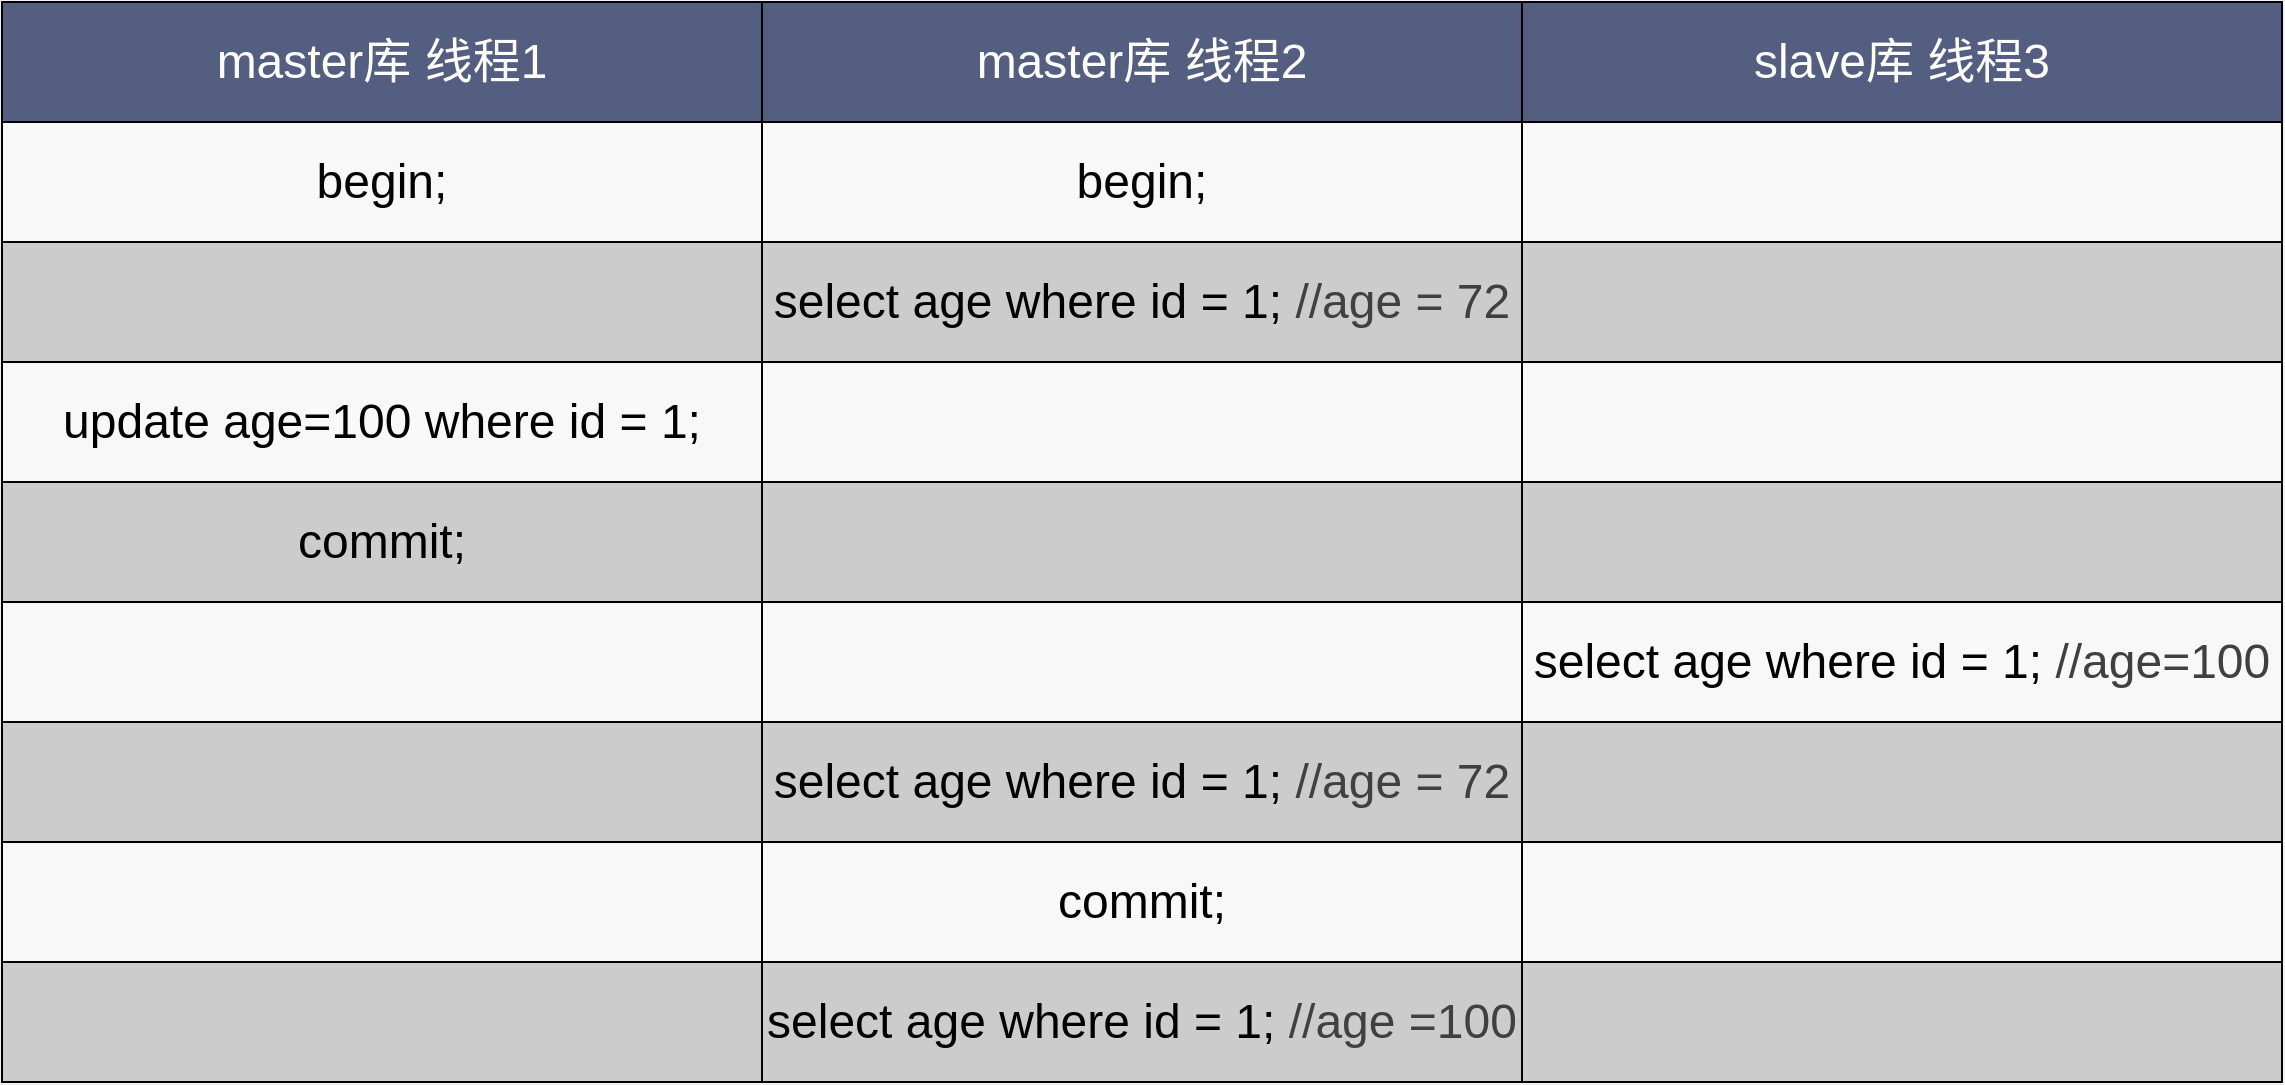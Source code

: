 <mxfile version="16.6.4" type="github"><diagram id="3228e29e-7158-1315-38df-8450db1d8a1d" name="Page-1"><mxGraphModel dx="2596" dy="438" grid="0" gridSize="10" guides="1" tooltips="1" connect="1" arrows="1" fold="1" page="1" pageScale="1" pageWidth="750" pageHeight="320" background="#EFF1F3" math="0" shadow="0"><root><mxCell id="0"/><mxCell id="1" parent="0"/><mxCell id="OGBjxk_xHfaE1EplLFuK-29" value="&lt;font color=&quot;#ffffff&quot; style=&quot;font-size: 24px&quot;&gt;master库 线程1&lt;/font&gt;" style="rounded=0;whiteSpace=wrap;html=1;fillColor=#535E80;gradientColor=none;fontSize=24;" parent="1" vertex="1"><mxGeometry x="176" y="1012" width="380" height="60" as="geometry"/></mxCell><mxCell id="E5Fr-yn8FIVRKY9gDkfl-8" value="&lt;font color=&quot;#ffffff&quot; style=&quot;font-size: 24px&quot;&gt;master库 线程2&lt;/font&gt;" style="rounded=0;whiteSpace=wrap;html=1;fillColor=#535E80;gradientColor=none;fontSize=24;" parent="1" vertex="1"><mxGeometry x="556" y="1012" width="380" height="60" as="geometry"/></mxCell><mxCell id="E5Fr-yn8FIVRKY9gDkfl-10" value="begin;" style="rounded=0;whiteSpace=wrap;html=1;fillColor=#F8F8F8;gradientColor=none;fontSize=24;" parent="1" vertex="1"><mxGeometry x="176" y="1072" width="380" height="60" as="geometry"/></mxCell><mxCell id="E5Fr-yn8FIVRKY9gDkfl-11" value="begin;" style="rounded=0;whiteSpace=wrap;html=1;fillColor=#F8F8F8;gradientColor=none;fontSize=24;" parent="1" vertex="1"><mxGeometry x="556" y="1072" width="380" height="60" as="geometry"/></mxCell><mxCell id="E5Fr-yn8FIVRKY9gDkfl-12" value="" style="rounded=0;whiteSpace=wrap;html=1;fillColor=#CCCCCC;gradientColor=none;fontSize=24;" parent="1" vertex="1"><mxGeometry x="176" y="1132" width="380" height="60" as="geometry"/></mxCell><mxCell id="E5Fr-yn8FIVRKY9gDkfl-13" value="select age where id = 1; &lt;font color=&quot;#404040&quot;&gt;//age = 72&lt;/font&gt;" style="rounded=0;whiteSpace=wrap;html=1;fillColor=#CCCCCC;gradientColor=none;fontSize=24;" parent="1" vertex="1"><mxGeometry x="556" y="1132" width="380" height="60" as="geometry"/></mxCell><mxCell id="E5Fr-yn8FIVRKY9gDkfl-14" value="&lt;span&gt;update age=100 where id = 1;&lt;/span&gt;" style="rounded=0;whiteSpace=wrap;html=1;fillColor=#F8F8F8;gradientColor=none;fontSize=24;" parent="1" vertex="1"><mxGeometry x="176" y="1192" width="380" height="60" as="geometry"/></mxCell><mxCell id="E5Fr-yn8FIVRKY9gDkfl-15" value="" style="rounded=0;whiteSpace=wrap;html=1;fillColor=#F8F8F8;gradientColor=none;fontSize=24;" parent="1" vertex="1"><mxGeometry x="556" y="1192" width="380" height="60" as="geometry"/></mxCell><mxCell id="E5Fr-yn8FIVRKY9gDkfl-16" value="commit;" style="rounded=0;whiteSpace=wrap;html=1;fillColor=#CCCCCC;gradientColor=none;fontSize=24;" parent="1" vertex="1"><mxGeometry x="176" y="1252" width="380" height="60" as="geometry"/></mxCell><mxCell id="E5Fr-yn8FIVRKY9gDkfl-17" value="" style="rounded=0;whiteSpace=wrap;html=1;fillColor=#CCCCCC;gradientColor=none;fontSize=24;" parent="1" vertex="1"><mxGeometry x="556" y="1252" width="380" height="60" as="geometry"/></mxCell><mxCell id="E5Fr-yn8FIVRKY9gDkfl-18" value="" style="rounded=0;whiteSpace=wrap;html=1;fillColor=#F8F8F8;gradientColor=none;fontSize=24;" parent="1" vertex="1"><mxGeometry x="176" y="1312" width="380" height="60" as="geometry"/></mxCell><mxCell id="E5Fr-yn8FIVRKY9gDkfl-19" value="" style="rounded=0;whiteSpace=wrap;html=1;fillColor=#F8F8F8;gradientColor=none;fontSize=24;" parent="1" vertex="1"><mxGeometry x="556" y="1312" width="380" height="60" as="geometry"/></mxCell><mxCell id="E5Fr-yn8FIVRKY9gDkfl-20" value="" style="rounded=0;whiteSpace=wrap;html=1;fillColor=#CCCCCC;gradientColor=none;fontSize=24;" parent="1" vertex="1"><mxGeometry x="176" y="1372" width="380" height="60" as="geometry"/></mxCell><mxCell id="E5Fr-yn8FIVRKY9gDkfl-21" value="&lt;span&gt;select age where id = 1;&amp;nbsp;&lt;/span&gt;&lt;font color=&quot;#404040&quot;&gt;//age = 72&lt;/font&gt;" style="rounded=0;whiteSpace=wrap;html=1;fillColor=#CCCCCC;gradientColor=none;fontSize=24;" parent="1" vertex="1"><mxGeometry x="556" y="1372" width="380" height="60" as="geometry"/></mxCell><mxCell id="E5Fr-yn8FIVRKY9gDkfl-22" value="" style="rounded=0;whiteSpace=wrap;html=1;fillColor=#F8F8F8;gradientColor=none;fontSize=24;" parent="1" vertex="1"><mxGeometry x="176" y="1432" width="380" height="60" as="geometry"/></mxCell><mxCell id="E5Fr-yn8FIVRKY9gDkfl-23" value="commit;" style="rounded=0;whiteSpace=wrap;html=1;fillColor=#F8F8F8;gradientColor=none;fontSize=24;" parent="1" vertex="1"><mxGeometry x="556" y="1432" width="380" height="60" as="geometry"/></mxCell><mxCell id="e393vFKxzSke3v99jNYF-2" value="&lt;font color=&quot;#ffffff&quot; style=&quot;font-size: 24px&quot;&gt;slave库 线程3&lt;/font&gt;" style="rounded=0;whiteSpace=wrap;html=1;fillColor=#535E80;gradientColor=none;fontSize=24;" vertex="1" parent="1"><mxGeometry x="936" y="1012" width="380" height="60" as="geometry"/></mxCell><mxCell id="e393vFKxzSke3v99jNYF-4" value="" style="rounded=0;whiteSpace=wrap;html=1;fillColor=#F8F8F8;gradientColor=none;fontSize=24;" vertex="1" parent="1"><mxGeometry x="936" y="1072" width="380" height="60" as="geometry"/></mxCell><mxCell id="e393vFKxzSke3v99jNYF-5" value="" style="rounded=0;whiteSpace=wrap;html=1;fillColor=#CCCCCC;gradientColor=none;fontSize=24;" vertex="1" parent="1"><mxGeometry x="936" y="1132" width="380" height="60" as="geometry"/></mxCell><mxCell id="e393vFKxzSke3v99jNYF-6" value="" style="rounded=0;whiteSpace=wrap;html=1;fillColor=#F8F8F8;gradientColor=none;fontSize=24;" vertex="1" parent="1"><mxGeometry x="936" y="1192" width="380" height="60" as="geometry"/></mxCell><mxCell id="e393vFKxzSke3v99jNYF-7" value="" style="rounded=0;whiteSpace=wrap;html=1;fillColor=#CCCCCC;gradientColor=none;fontSize=24;" vertex="1" parent="1"><mxGeometry x="936" y="1252" width="380" height="60" as="geometry"/></mxCell><mxCell id="e393vFKxzSke3v99jNYF-8" value="&lt;span&gt;select age where id = 1;&amp;nbsp;&lt;/span&gt;&lt;font color=&quot;#404040&quot;&gt;//age=100&lt;/font&gt;" style="rounded=0;whiteSpace=wrap;html=1;fillColor=#F8F8F8;gradientColor=none;fontSize=24;" vertex="1" parent="1"><mxGeometry x="936" y="1312" width="380" height="60" as="geometry"/></mxCell><mxCell id="e393vFKxzSke3v99jNYF-9" value="" style="rounded=0;whiteSpace=wrap;html=1;fillColor=#CCCCCC;gradientColor=none;fontSize=24;" vertex="1" parent="1"><mxGeometry x="936" y="1372" width="380" height="60" as="geometry"/></mxCell><mxCell id="e393vFKxzSke3v99jNYF-10" value="" style="rounded=0;whiteSpace=wrap;html=1;fillColor=#F8F8F8;gradientColor=none;fontSize=24;" vertex="1" parent="1"><mxGeometry x="936" y="1432" width="380" height="60" as="geometry"/></mxCell><mxCell id="e393vFKxzSke3v99jNYF-11" value="" style="rounded=0;whiteSpace=wrap;html=1;fillColor=#CCCCCC;gradientColor=none;fontSize=24;" vertex="1" parent="1"><mxGeometry x="176" y="1492" width="380" height="60" as="geometry"/></mxCell><mxCell id="e393vFKxzSke3v99jNYF-12" value="&lt;span&gt;select age where id = 1;&amp;nbsp;&lt;/span&gt;&lt;font color=&quot;#404040&quot;&gt;//age =100&lt;/font&gt;" style="rounded=0;whiteSpace=wrap;html=1;fillColor=#CCCCCC;gradientColor=none;fontSize=24;" vertex="1" parent="1"><mxGeometry x="556" y="1492" width="380" height="60" as="geometry"/></mxCell><mxCell id="e393vFKxzSke3v99jNYF-13" value="" style="rounded=0;whiteSpace=wrap;html=1;fillColor=#CCCCCC;gradientColor=none;fontSize=24;" vertex="1" parent="1"><mxGeometry x="936" y="1492" width="380" height="60" as="geometry"/></mxCell></root></mxGraphModel></diagram></mxfile>